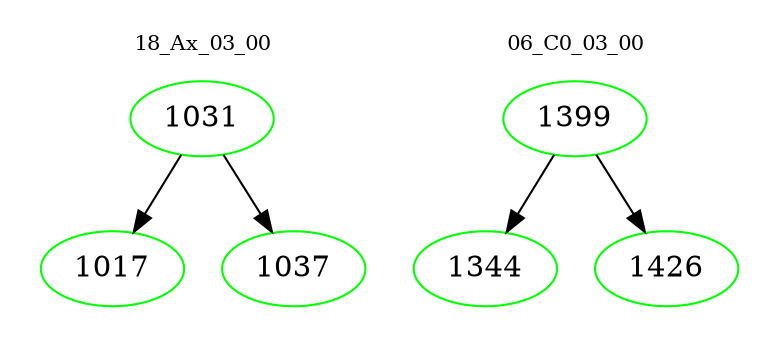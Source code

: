 digraph{
subgraph cluster_0 {
color = white
label = "18_Ax_03_00";
fontsize=10;
T0_1031 [label="1031", color="green"]
T0_1031 -> T0_1017 [color="black"]
T0_1017 [label="1017", color="green"]
T0_1031 -> T0_1037 [color="black"]
T0_1037 [label="1037", color="green"]
}
subgraph cluster_1 {
color = white
label = "06_C0_03_00";
fontsize=10;
T1_1399 [label="1399", color="green"]
T1_1399 -> T1_1344 [color="black"]
T1_1344 [label="1344", color="green"]
T1_1399 -> T1_1426 [color="black"]
T1_1426 [label="1426", color="green"]
}
}
